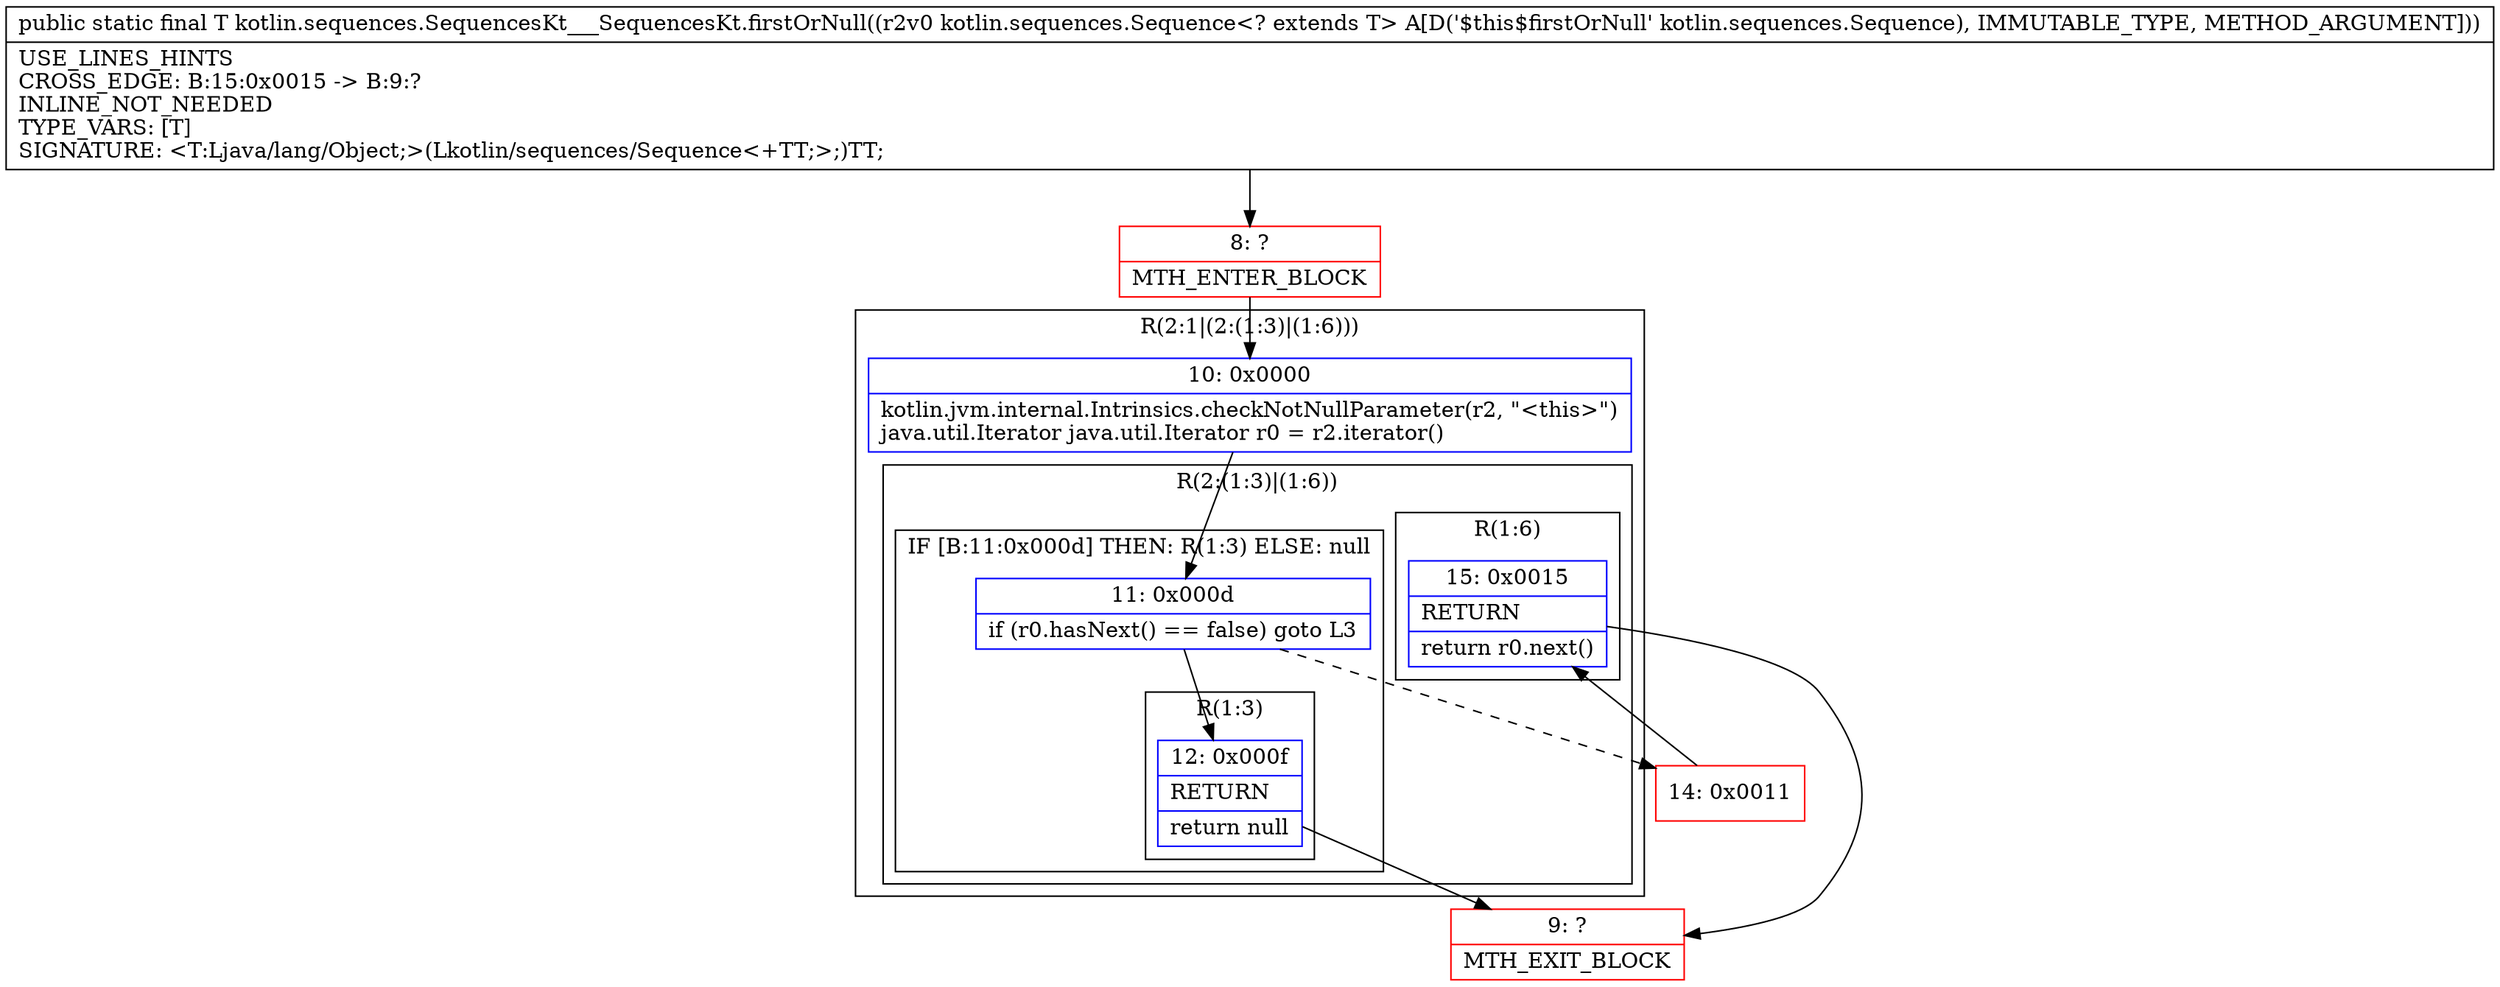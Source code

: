 digraph "CFG forkotlin.sequences.SequencesKt___SequencesKt.firstOrNull(Lkotlin\/sequences\/Sequence;)Ljava\/lang\/Object;" {
subgraph cluster_Region_1513045587 {
label = "R(2:1|(2:(1:3)|(1:6)))";
node [shape=record,color=blue];
Node_10 [shape=record,label="{10\:\ 0x0000|kotlin.jvm.internal.Intrinsics.checkNotNullParameter(r2, \"\<this\>\")\ljava.util.Iterator java.util.Iterator r0 = r2.iterator()\l}"];
subgraph cluster_Region_1222190931 {
label = "R(2:(1:3)|(1:6))";
node [shape=record,color=blue];
subgraph cluster_IfRegion_1727509123 {
label = "IF [B:11:0x000d] THEN: R(1:3) ELSE: null";
node [shape=record,color=blue];
Node_11 [shape=record,label="{11\:\ 0x000d|if (r0.hasNext() == false) goto L3\l}"];
subgraph cluster_Region_479410425 {
label = "R(1:3)";
node [shape=record,color=blue];
Node_12 [shape=record,label="{12\:\ 0x000f|RETURN\l|return null\l}"];
}
}
subgraph cluster_Region_375210118 {
label = "R(1:6)";
node [shape=record,color=blue];
Node_15 [shape=record,label="{15\:\ 0x0015|RETURN\l|return r0.next()\l}"];
}
}
}
Node_8 [shape=record,color=red,label="{8\:\ ?|MTH_ENTER_BLOCK\l}"];
Node_9 [shape=record,color=red,label="{9\:\ ?|MTH_EXIT_BLOCK\l}"];
Node_14 [shape=record,color=red,label="{14\:\ 0x0011}"];
MethodNode[shape=record,label="{public static final T kotlin.sequences.SequencesKt___SequencesKt.firstOrNull((r2v0 kotlin.sequences.Sequence\<? extends T\> A[D('$this$firstOrNull' kotlin.sequences.Sequence), IMMUTABLE_TYPE, METHOD_ARGUMENT]))  | USE_LINES_HINTS\lCROSS_EDGE: B:15:0x0015 \-\> B:9:?\lINLINE_NOT_NEEDED\lTYPE_VARS: [T]\lSIGNATURE: \<T:Ljava\/lang\/Object;\>(Lkotlin\/sequences\/Sequence\<+TT;\>;)TT;\l}"];
MethodNode -> Node_8;Node_10 -> Node_11;
Node_11 -> Node_12;
Node_11 -> Node_14[style=dashed];
Node_12 -> Node_9;
Node_15 -> Node_9;
Node_8 -> Node_10;
Node_14 -> Node_15;
}

